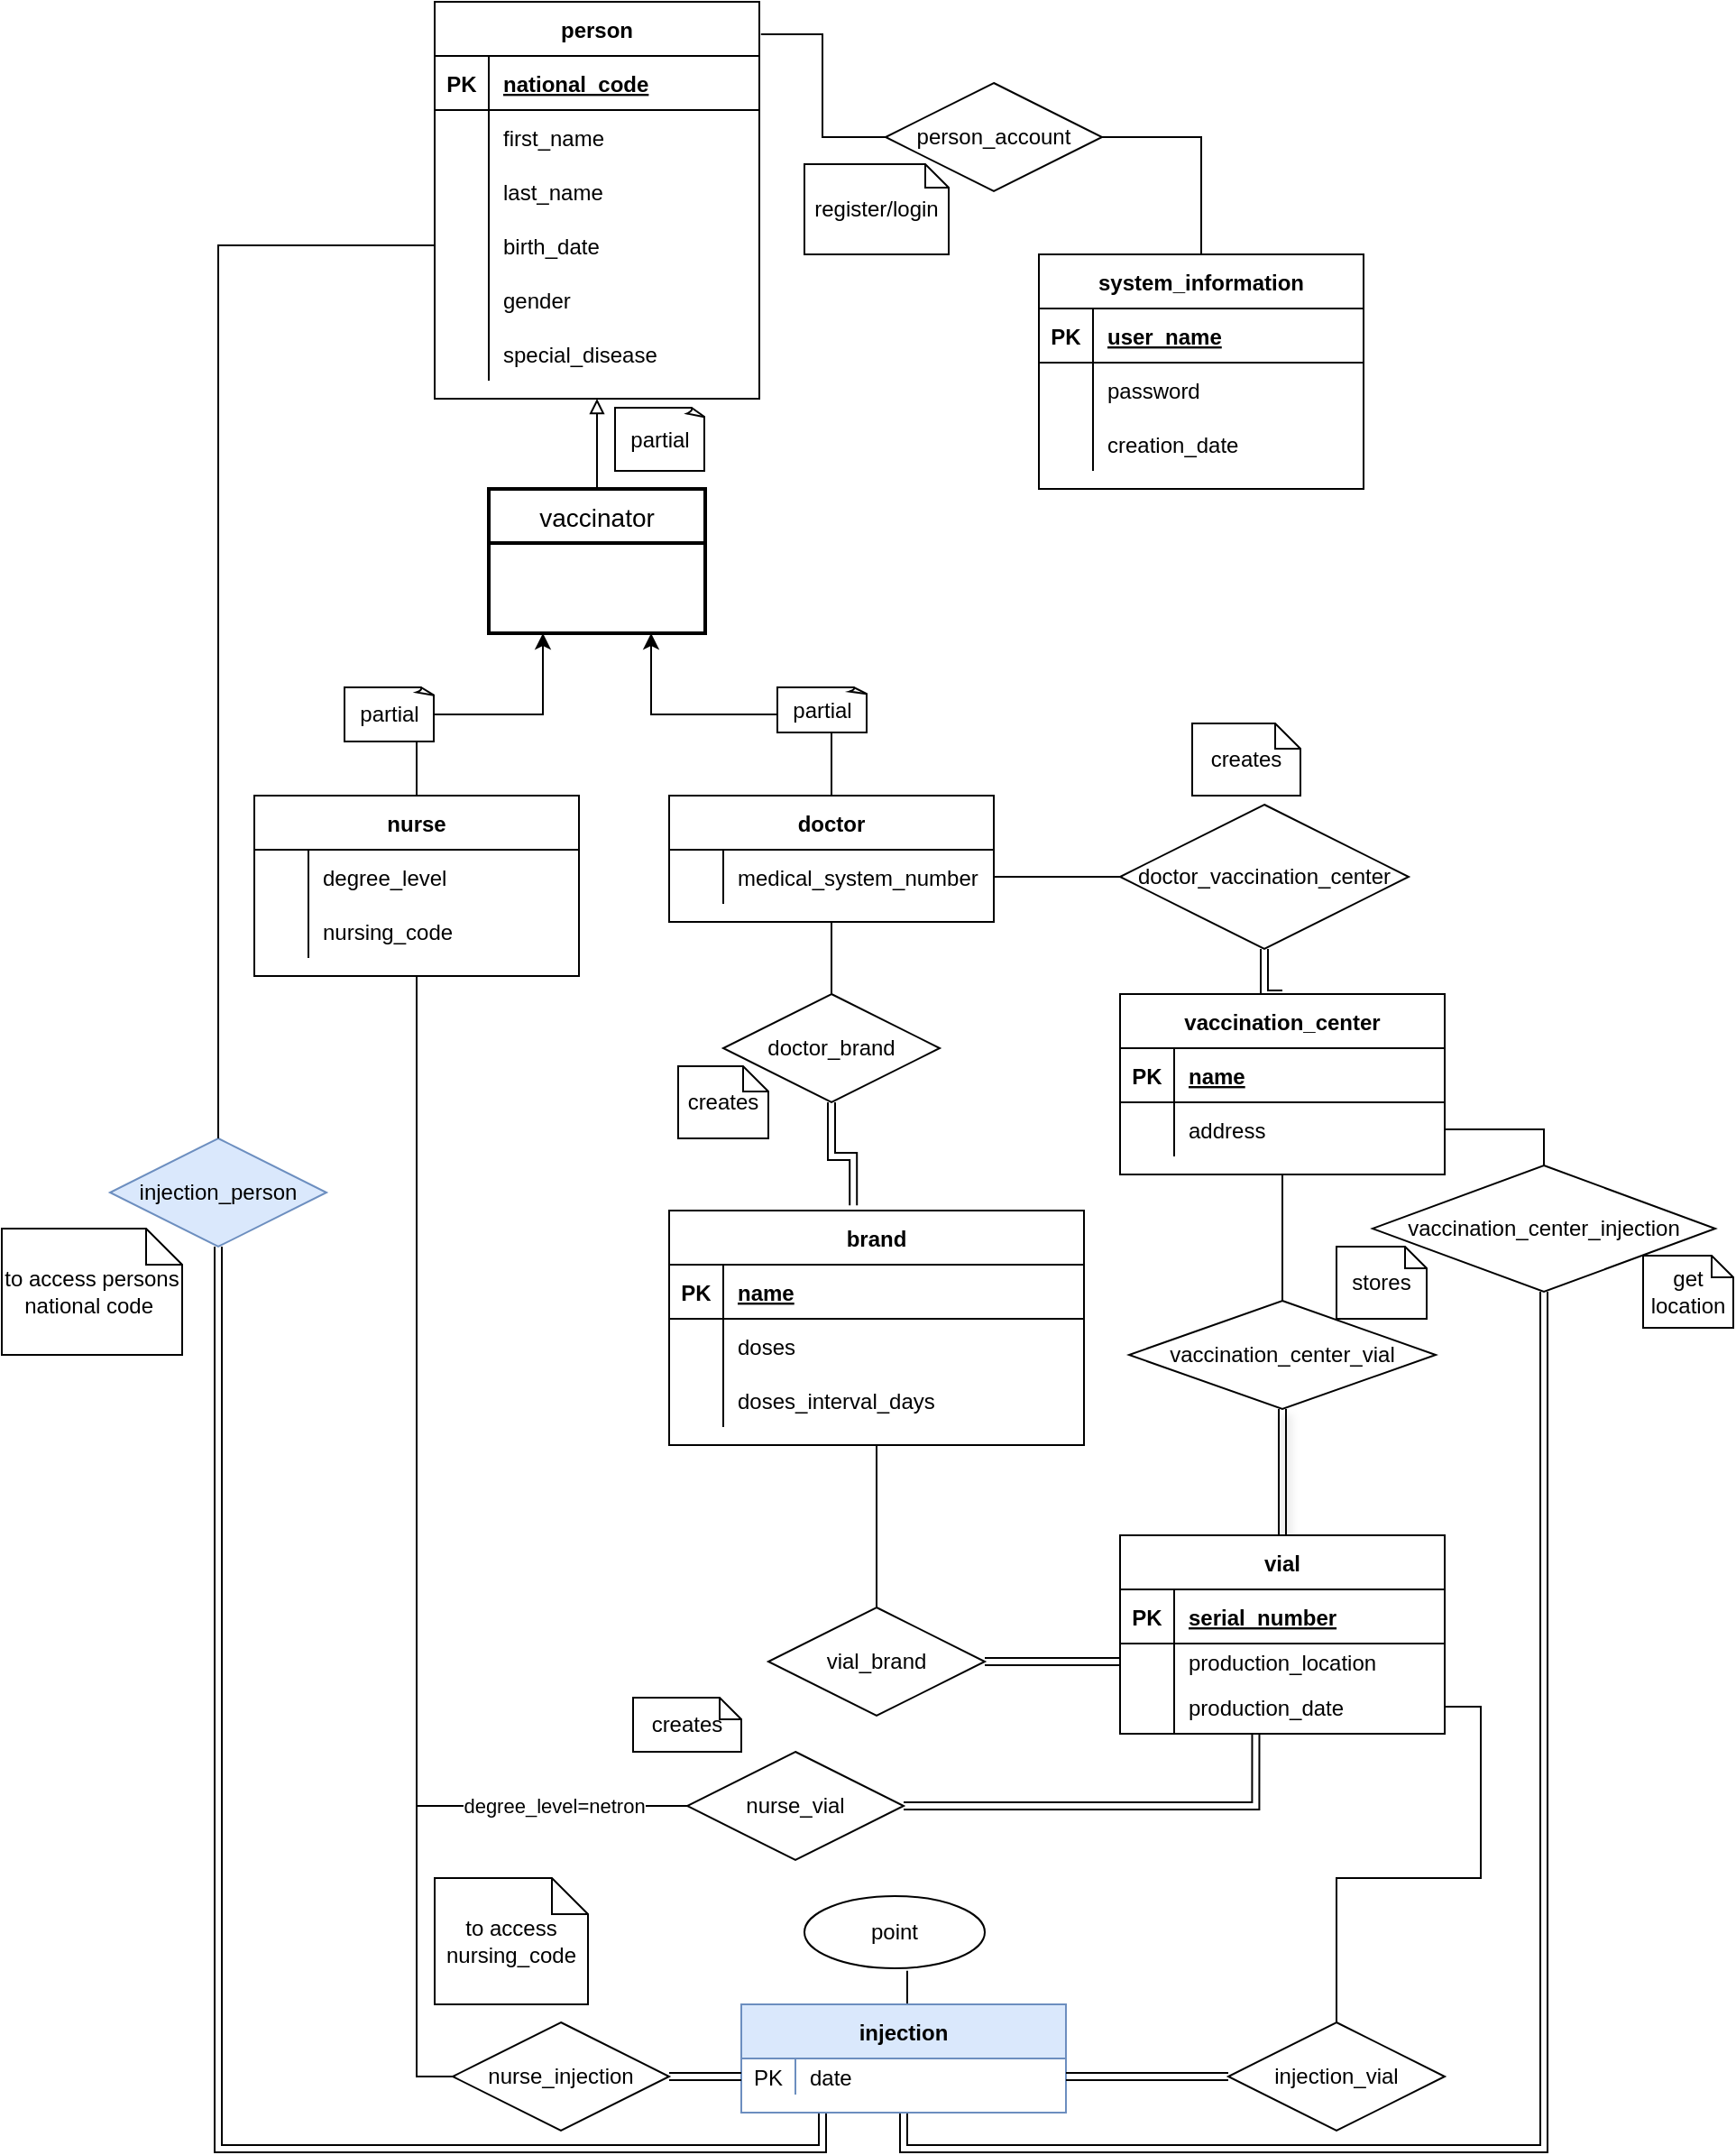 <mxfile version="16.4.0" type="device"><diagram id="-SqA8WhkCfZZmSfCyQbc" name="Page-1"><mxGraphModel dx="2212" dy="732" grid="1" gridSize="10" guides="1" tooltips="1" connect="1" arrows="1" fold="1" page="1" pageScale="1" pageWidth="850" pageHeight="1100" math="0" shadow="0"><root><mxCell id="0"/><mxCell id="1" parent="0"/><mxCell id="xe6KxDg4L-yxoqmv0NIB-1" value="person" style="shape=table;startSize=30;container=1;collapsible=1;childLayout=tableLayout;fixedRows=1;rowLines=0;fontStyle=1;align=center;resizeLast=1;" parent="1" vertex="1"><mxGeometry y="440" width="180" height="220" as="geometry"/></mxCell><mxCell id="xe6KxDg4L-yxoqmv0NIB-2" value="" style="shape=partialRectangle;collapsible=0;dropTarget=0;pointerEvents=0;fillColor=none;top=0;left=0;bottom=1;right=0;points=[[0,0.5],[1,0.5]];portConstraint=eastwest;" parent="xe6KxDg4L-yxoqmv0NIB-1" vertex="1"><mxGeometry y="30" width="180" height="30" as="geometry"/></mxCell><mxCell id="xe6KxDg4L-yxoqmv0NIB-3" value="PK" style="shape=partialRectangle;connectable=0;fillColor=none;top=0;left=0;bottom=0;right=0;fontStyle=1;overflow=hidden;" parent="xe6KxDg4L-yxoqmv0NIB-2" vertex="1"><mxGeometry width="30" height="30" as="geometry"><mxRectangle width="30" height="30" as="alternateBounds"/></mxGeometry></mxCell><mxCell id="xe6KxDg4L-yxoqmv0NIB-4" value="national_code" style="shape=partialRectangle;connectable=0;fillColor=none;top=0;left=0;bottom=0;right=0;align=left;spacingLeft=6;fontStyle=5;overflow=hidden;" parent="xe6KxDg4L-yxoqmv0NIB-2" vertex="1"><mxGeometry x="30" width="150" height="30" as="geometry"><mxRectangle width="150" height="30" as="alternateBounds"/></mxGeometry></mxCell><mxCell id="xe6KxDg4L-yxoqmv0NIB-5" value="" style="shape=partialRectangle;collapsible=0;dropTarget=0;pointerEvents=0;fillColor=none;top=0;left=0;bottom=0;right=0;points=[[0,0.5],[1,0.5]];portConstraint=eastwest;" parent="xe6KxDg4L-yxoqmv0NIB-1" vertex="1"><mxGeometry y="60" width="180" height="30" as="geometry"/></mxCell><mxCell id="xe6KxDg4L-yxoqmv0NIB-6" value="" style="shape=partialRectangle;connectable=0;fillColor=none;top=0;left=0;bottom=0;right=0;editable=1;overflow=hidden;" parent="xe6KxDg4L-yxoqmv0NIB-5" vertex="1"><mxGeometry width="30" height="30" as="geometry"><mxRectangle width="30" height="30" as="alternateBounds"/></mxGeometry></mxCell><mxCell id="xe6KxDg4L-yxoqmv0NIB-7" value="first_name" style="shape=partialRectangle;connectable=0;fillColor=none;top=0;left=0;bottom=0;right=0;align=left;spacingLeft=6;overflow=hidden;" parent="xe6KxDg4L-yxoqmv0NIB-5" vertex="1"><mxGeometry x="30" width="150" height="30" as="geometry"><mxRectangle width="150" height="30" as="alternateBounds"/></mxGeometry></mxCell><mxCell id="xe6KxDg4L-yxoqmv0NIB-8" value="" style="shape=partialRectangle;collapsible=0;dropTarget=0;pointerEvents=0;fillColor=none;top=0;left=0;bottom=0;right=0;points=[[0,0.5],[1,0.5]];portConstraint=eastwest;" parent="xe6KxDg4L-yxoqmv0NIB-1" vertex="1"><mxGeometry y="90" width="180" height="30" as="geometry"/></mxCell><mxCell id="xe6KxDg4L-yxoqmv0NIB-9" value="" style="shape=partialRectangle;connectable=0;fillColor=none;top=0;left=0;bottom=0;right=0;editable=1;overflow=hidden;" parent="xe6KxDg4L-yxoqmv0NIB-8" vertex="1"><mxGeometry width="30" height="30" as="geometry"><mxRectangle width="30" height="30" as="alternateBounds"/></mxGeometry></mxCell><mxCell id="xe6KxDg4L-yxoqmv0NIB-10" value="last_name" style="shape=partialRectangle;connectable=0;fillColor=none;top=0;left=0;bottom=0;right=0;align=left;spacingLeft=6;overflow=hidden;" parent="xe6KxDg4L-yxoqmv0NIB-8" vertex="1"><mxGeometry x="30" width="150" height="30" as="geometry"><mxRectangle width="150" height="30" as="alternateBounds"/></mxGeometry></mxCell><mxCell id="xe6KxDg4L-yxoqmv0NIB-11" value="" style="shape=partialRectangle;collapsible=0;dropTarget=0;pointerEvents=0;fillColor=none;top=0;left=0;bottom=0;right=0;points=[[0,0.5],[1,0.5]];portConstraint=eastwest;" parent="xe6KxDg4L-yxoqmv0NIB-1" vertex="1"><mxGeometry y="120" width="180" height="30" as="geometry"/></mxCell><mxCell id="xe6KxDg4L-yxoqmv0NIB-12" value="" style="shape=partialRectangle;connectable=0;fillColor=none;top=0;left=0;bottom=0;right=0;editable=1;overflow=hidden;" parent="xe6KxDg4L-yxoqmv0NIB-11" vertex="1"><mxGeometry width="30" height="30" as="geometry"><mxRectangle width="30" height="30" as="alternateBounds"/></mxGeometry></mxCell><mxCell id="xe6KxDg4L-yxoqmv0NIB-13" value="birth_date" style="shape=partialRectangle;connectable=0;fillColor=none;top=0;left=0;bottom=0;right=0;align=left;spacingLeft=6;overflow=hidden;" parent="xe6KxDg4L-yxoqmv0NIB-11" vertex="1"><mxGeometry x="30" width="150" height="30" as="geometry"><mxRectangle width="150" height="30" as="alternateBounds"/></mxGeometry></mxCell><mxCell id="xe6KxDg4L-yxoqmv0NIB-14" value="" style="shape=partialRectangle;collapsible=0;dropTarget=0;pointerEvents=0;fillColor=none;top=0;left=0;bottom=0;right=0;points=[[0,0.5],[1,0.5]];portConstraint=eastwest;" parent="xe6KxDg4L-yxoqmv0NIB-1" vertex="1"><mxGeometry y="150" width="180" height="30" as="geometry"/></mxCell><mxCell id="xe6KxDg4L-yxoqmv0NIB-15" value="" style="shape=partialRectangle;connectable=0;fillColor=none;top=0;left=0;bottom=0;right=0;editable=1;overflow=hidden;" parent="xe6KxDg4L-yxoqmv0NIB-14" vertex="1"><mxGeometry width="30" height="30" as="geometry"><mxRectangle width="30" height="30" as="alternateBounds"/></mxGeometry></mxCell><mxCell id="xe6KxDg4L-yxoqmv0NIB-16" value="gender" style="shape=partialRectangle;connectable=0;fillColor=none;top=0;left=0;bottom=0;right=0;align=left;spacingLeft=6;overflow=hidden;" parent="xe6KxDg4L-yxoqmv0NIB-14" vertex="1"><mxGeometry x="30" width="150" height="30" as="geometry"><mxRectangle width="150" height="30" as="alternateBounds"/></mxGeometry></mxCell><mxCell id="xe6KxDg4L-yxoqmv0NIB-17" value="" style="shape=partialRectangle;collapsible=0;dropTarget=0;pointerEvents=0;fillColor=none;top=0;left=0;bottom=0;right=0;points=[[0,0.5],[1,0.5]];portConstraint=eastwest;" parent="xe6KxDg4L-yxoqmv0NIB-1" vertex="1"><mxGeometry y="180" width="180" height="30" as="geometry"/></mxCell><mxCell id="xe6KxDg4L-yxoqmv0NIB-18" value="" style="shape=partialRectangle;connectable=0;fillColor=none;top=0;left=0;bottom=0;right=0;editable=1;overflow=hidden;" parent="xe6KxDg4L-yxoqmv0NIB-17" vertex="1"><mxGeometry width="30" height="30" as="geometry"><mxRectangle width="30" height="30" as="alternateBounds"/></mxGeometry></mxCell><mxCell id="xe6KxDg4L-yxoqmv0NIB-19" value="special_disease" style="shape=partialRectangle;connectable=0;fillColor=none;top=0;left=0;bottom=0;right=0;align=left;spacingLeft=6;overflow=hidden;" parent="xe6KxDg4L-yxoqmv0NIB-17" vertex="1"><mxGeometry x="30" width="150" height="30" as="geometry"><mxRectangle width="150" height="30" as="alternateBounds"/></mxGeometry></mxCell><mxCell id="xe6KxDg4L-yxoqmv0NIB-126" style="edgeStyle=orthogonalEdgeStyle;rounded=0;orthogonalLoop=1;jettySize=auto;html=1;exitX=0.5;exitY=0;exitDx=0;exitDy=0;entryX=0.5;entryY=1;entryDx=0;entryDy=0;endArrow=block;endFill=0;" parent="1" source="xe6KxDg4L-yxoqmv0NIB-101" target="xe6KxDg4L-yxoqmv0NIB-1" edge="1"><mxGeometry relative="1" as="geometry"/></mxCell><mxCell id="xe6KxDg4L-yxoqmv0NIB-101" value="vaccinator" style="swimlane;childLayout=stackLayout;horizontal=1;startSize=30;horizontalStack=0;rounded=0;fontSize=14;fontStyle=0;strokeWidth=2;resizeParent=0;resizeLast=1;shadow=0;dashed=0;align=center;" parent="1" vertex="1"><mxGeometry x="30" y="710" width="120" height="80" as="geometry"/></mxCell><mxCell id="aMYhm-E01YpvjXBqhboc-68" style="edgeStyle=orthogonalEdgeStyle;rounded=0;orthogonalLoop=1;jettySize=auto;html=1;exitX=0.5;exitY=0;exitDx=0;exitDy=0;entryX=0.25;entryY=1;entryDx=0;entryDy=0;endArrow=classic;endFill=1;" parent="1" source="xe6KxDg4L-yxoqmv0NIB-103" target="xe6KxDg4L-yxoqmv0NIB-101" edge="1"><mxGeometry relative="1" as="geometry"/></mxCell><mxCell id="ypaYY3Tiqb96zldgjo00-126" style="edgeStyle=orthogonalEdgeStyle;rounded=0;orthogonalLoop=1;jettySize=auto;html=1;exitX=0.5;exitY=1;exitDx=0;exitDy=0;entryX=0;entryY=0.5;entryDx=0;entryDy=0;endArrow=none;endFill=0;" parent="1" source="xe6KxDg4L-yxoqmv0NIB-103" target="ypaYY3Tiqb96zldgjo00-117" edge="1"><mxGeometry relative="1" as="geometry"/></mxCell><mxCell id="xe6KxDg4L-yxoqmv0NIB-103" value="nurse" style="shape=table;startSize=30;container=1;collapsible=1;childLayout=tableLayout;fixedRows=1;rowLines=0;fontStyle=1;align=center;resizeLast=1;" parent="1" vertex="1"><mxGeometry x="-100" y="880" width="180" height="100" as="geometry"/></mxCell><mxCell id="xe6KxDg4L-yxoqmv0NIB-107" value="" style="shape=partialRectangle;collapsible=0;dropTarget=0;pointerEvents=0;fillColor=none;top=0;left=0;bottom=0;right=0;points=[[0,0.5],[1,0.5]];portConstraint=eastwest;" parent="xe6KxDg4L-yxoqmv0NIB-103" vertex="1"><mxGeometry y="30" width="180" height="30" as="geometry"/></mxCell><mxCell id="xe6KxDg4L-yxoqmv0NIB-108" value="" style="shape=partialRectangle;connectable=0;fillColor=none;top=0;left=0;bottom=0;right=0;editable=1;overflow=hidden;" parent="xe6KxDg4L-yxoqmv0NIB-107" vertex="1"><mxGeometry width="30" height="30" as="geometry"><mxRectangle width="30" height="30" as="alternateBounds"/></mxGeometry></mxCell><mxCell id="xe6KxDg4L-yxoqmv0NIB-109" value="degree_level" style="shape=partialRectangle;connectable=0;fillColor=none;top=0;left=0;bottom=0;right=0;align=left;spacingLeft=6;overflow=hidden;" parent="xe6KxDg4L-yxoqmv0NIB-107" vertex="1"><mxGeometry x="30" width="150" height="30" as="geometry"><mxRectangle width="150" height="30" as="alternateBounds"/></mxGeometry></mxCell><mxCell id="xe6KxDg4L-yxoqmv0NIB-110" value="" style="shape=partialRectangle;collapsible=0;dropTarget=0;pointerEvents=0;fillColor=none;top=0;left=0;bottom=0;right=0;points=[[0,0.5],[1,0.5]];portConstraint=eastwest;" parent="xe6KxDg4L-yxoqmv0NIB-103" vertex="1"><mxGeometry y="60" width="180" height="30" as="geometry"/></mxCell><mxCell id="xe6KxDg4L-yxoqmv0NIB-111" value="" style="shape=partialRectangle;connectable=0;fillColor=none;top=0;left=0;bottom=0;right=0;editable=1;overflow=hidden;" parent="xe6KxDg4L-yxoqmv0NIB-110" vertex="1"><mxGeometry width="30" height="30" as="geometry"><mxRectangle width="30" height="30" as="alternateBounds"/></mxGeometry></mxCell><mxCell id="xe6KxDg4L-yxoqmv0NIB-112" value="nursing_code" style="shape=partialRectangle;connectable=0;fillColor=none;top=0;left=0;bottom=0;right=0;align=left;spacingLeft=6;overflow=hidden;" parent="xe6KxDg4L-yxoqmv0NIB-110" vertex="1"><mxGeometry x="30" width="150" height="30" as="geometry"><mxRectangle width="150" height="30" as="alternateBounds"/></mxGeometry></mxCell><mxCell id="aMYhm-E01YpvjXBqhboc-69" style="edgeStyle=orthogonalEdgeStyle;rounded=0;orthogonalLoop=1;jettySize=auto;html=1;exitX=0.5;exitY=0;exitDx=0;exitDy=0;entryX=0.75;entryY=1;entryDx=0;entryDy=0;endArrow=classic;endFill=1;" parent="1" source="xe6KxDg4L-yxoqmv0NIB-116" target="xe6KxDg4L-yxoqmv0NIB-101" edge="1"><mxGeometry relative="1" as="geometry"/></mxCell><mxCell id="xe6KxDg4L-yxoqmv0NIB-116" value="doctor" style="shape=table;startSize=30;container=1;collapsible=1;childLayout=tableLayout;fixedRows=1;rowLines=0;fontStyle=1;align=center;resizeLast=1;" parent="1" vertex="1"><mxGeometry x="130" y="880" width="180" height="70" as="geometry"><mxRectangle x="130" y="880" width="70" height="30" as="alternateBounds"/></mxGeometry></mxCell><mxCell id="xe6KxDg4L-yxoqmv0NIB-117" value="" style="shape=partialRectangle;collapsible=0;dropTarget=0;pointerEvents=0;fillColor=none;top=0;left=0;bottom=0;right=0;points=[[0,0.5],[1,0.5]];portConstraint=eastwest;" parent="xe6KxDg4L-yxoqmv0NIB-116" vertex="1"><mxGeometry y="30" width="180" height="30" as="geometry"/></mxCell><mxCell id="xe6KxDg4L-yxoqmv0NIB-118" value="" style="shape=partialRectangle;connectable=0;fillColor=none;top=0;left=0;bottom=0;right=0;editable=1;overflow=hidden;" parent="xe6KxDg4L-yxoqmv0NIB-117" vertex="1"><mxGeometry width="30" height="30" as="geometry"><mxRectangle width="30" height="30" as="alternateBounds"/></mxGeometry></mxCell><mxCell id="xe6KxDg4L-yxoqmv0NIB-119" value="medical_system_number" style="shape=partialRectangle;connectable=0;fillColor=none;top=0;left=0;bottom=0;right=0;align=left;spacingLeft=6;overflow=hidden;" parent="xe6KxDg4L-yxoqmv0NIB-117" vertex="1"><mxGeometry x="30" width="150" height="30" as="geometry"><mxRectangle width="150" height="30" as="alternateBounds"/></mxGeometry></mxCell><mxCell id="aMYhm-E01YpvjXBqhboc-71" value="partial" style="whiteSpace=wrap;html=1;shape=mxgraph.basic.document" parent="1" vertex="1"><mxGeometry x="-50" y="820" width="50" height="30" as="geometry"/></mxCell><mxCell id="aMYhm-E01YpvjXBqhboc-72" value="partial" style="whiteSpace=wrap;html=1;shape=mxgraph.basic.document" parent="1" vertex="1"><mxGeometry x="190" y="820" width="50" height="25" as="geometry"/></mxCell><mxCell id="aMYhm-E01YpvjXBqhboc-73" value="partial" style="whiteSpace=wrap;html=1;shape=mxgraph.basic.document" parent="1" vertex="1"><mxGeometry x="100" y="665" width="50" height="35" as="geometry"/></mxCell><mxCell id="ypaYY3Tiqb96zldgjo00-15" style="edgeStyle=orthogonalEdgeStyle;rounded=0;orthogonalLoop=1;jettySize=auto;html=1;exitX=0;exitY=0.5;exitDx=0;exitDy=0;entryX=1.005;entryY=0.082;entryDx=0;entryDy=0;entryPerimeter=0;endArrow=none;endFill=0;" parent="1" source="ypaYY3Tiqb96zldgjo00-14" target="xe6KxDg4L-yxoqmv0NIB-1" edge="1"><mxGeometry relative="1" as="geometry"/></mxCell><mxCell id="ypaYY3Tiqb96zldgjo00-14" value="person_account" style="shape=rhombus;perimeter=rhombusPerimeter;whiteSpace=wrap;html=1;align=center;" parent="1" vertex="1"><mxGeometry x="250" y="485" width="120" height="60" as="geometry"/></mxCell><mxCell id="ypaYY3Tiqb96zldgjo00-18" value="brand" style="shape=table;startSize=30;container=1;collapsible=1;childLayout=tableLayout;fixedRows=1;rowLines=0;fontStyle=1;align=center;resizeLast=1;" parent="1" vertex="1"><mxGeometry x="130" y="1110" width="230" height="130.0" as="geometry"/></mxCell><mxCell id="ypaYY3Tiqb96zldgjo00-19" value="" style="shape=tableRow;horizontal=0;startSize=0;swimlaneHead=0;swimlaneBody=0;fillColor=none;collapsible=0;dropTarget=0;points=[[0,0.5],[1,0.5]];portConstraint=eastwest;top=0;left=0;right=0;bottom=1;" parent="ypaYY3Tiqb96zldgjo00-18" vertex="1"><mxGeometry y="30" width="230" height="30" as="geometry"/></mxCell><mxCell id="ypaYY3Tiqb96zldgjo00-20" value="PK" style="shape=partialRectangle;connectable=0;fillColor=none;top=0;left=0;bottom=0;right=0;fontStyle=1;overflow=hidden;" parent="ypaYY3Tiqb96zldgjo00-19" vertex="1"><mxGeometry width="30" height="30" as="geometry"><mxRectangle width="30" height="30" as="alternateBounds"/></mxGeometry></mxCell><mxCell id="ypaYY3Tiqb96zldgjo00-21" value="name" style="shape=partialRectangle;connectable=0;fillColor=none;top=0;left=0;bottom=0;right=0;align=left;spacingLeft=6;fontStyle=5;overflow=hidden;" parent="ypaYY3Tiqb96zldgjo00-19" vertex="1"><mxGeometry x="30" width="200" height="30" as="geometry"><mxRectangle width="200" height="30" as="alternateBounds"/></mxGeometry></mxCell><mxCell id="ypaYY3Tiqb96zldgjo00-22" value="" style="shape=tableRow;horizontal=0;startSize=0;swimlaneHead=0;swimlaneBody=0;fillColor=none;collapsible=0;dropTarget=0;points=[[0,0.5],[1,0.5]];portConstraint=eastwest;top=0;left=0;right=0;bottom=0;" parent="ypaYY3Tiqb96zldgjo00-18" vertex="1"><mxGeometry y="60" width="230" height="30" as="geometry"/></mxCell><mxCell id="ypaYY3Tiqb96zldgjo00-23" value="" style="shape=partialRectangle;connectable=0;fillColor=none;top=0;left=0;bottom=0;right=0;editable=1;overflow=hidden;" parent="ypaYY3Tiqb96zldgjo00-22" vertex="1"><mxGeometry width="30" height="30" as="geometry"><mxRectangle width="30" height="30" as="alternateBounds"/></mxGeometry></mxCell><mxCell id="ypaYY3Tiqb96zldgjo00-24" value="doses" style="shape=partialRectangle;connectable=0;fillColor=none;top=0;left=0;bottom=0;right=0;align=left;spacingLeft=6;overflow=hidden;" parent="ypaYY3Tiqb96zldgjo00-22" vertex="1"><mxGeometry x="30" width="200" height="30" as="geometry"><mxRectangle width="200" height="30" as="alternateBounds"/></mxGeometry></mxCell><mxCell id="ypaYY3Tiqb96zldgjo00-25" value="" style="shape=tableRow;horizontal=0;startSize=0;swimlaneHead=0;swimlaneBody=0;fillColor=none;collapsible=0;dropTarget=0;points=[[0,0.5],[1,0.5]];portConstraint=eastwest;top=0;left=0;right=0;bottom=0;" parent="ypaYY3Tiqb96zldgjo00-18" vertex="1"><mxGeometry y="90" width="230" height="30" as="geometry"/></mxCell><mxCell id="ypaYY3Tiqb96zldgjo00-26" value="" style="shape=partialRectangle;connectable=0;fillColor=none;top=0;left=0;bottom=0;right=0;editable=1;overflow=hidden;" parent="ypaYY3Tiqb96zldgjo00-25" vertex="1"><mxGeometry width="30" height="30" as="geometry"><mxRectangle width="30" height="30" as="alternateBounds"/></mxGeometry></mxCell><mxCell id="ypaYY3Tiqb96zldgjo00-27" value="doses_interval_days" style="shape=partialRectangle;connectable=0;fillColor=none;top=0;left=0;bottom=0;right=0;align=left;spacingLeft=6;overflow=hidden;" parent="ypaYY3Tiqb96zldgjo00-25" vertex="1"><mxGeometry x="30" width="200" height="30" as="geometry"><mxRectangle width="200" height="30" as="alternateBounds"/></mxGeometry></mxCell><mxCell id="ypaYY3Tiqb96zldgjo00-32" style="edgeStyle=orthogonalEdgeStyle;rounded=0;orthogonalLoop=1;jettySize=auto;html=1;exitX=0.5;exitY=1;exitDx=0;exitDy=0;entryX=0.444;entryY=-0.022;entryDx=0;entryDy=0;entryPerimeter=0;endArrow=none;endFill=0;shape=link;" parent="1" source="ypaYY3Tiqb96zldgjo00-31" target="ypaYY3Tiqb96zldgjo00-18" edge="1"><mxGeometry relative="1" as="geometry"/></mxCell><mxCell id="zwspbSKbH6xlWPNcPcN6-9" style="edgeStyle=orthogonalEdgeStyle;rounded=0;orthogonalLoop=1;jettySize=auto;html=1;exitX=0.5;exitY=0;exitDx=0;exitDy=0;entryX=0.5;entryY=1;entryDx=0;entryDy=0;endArrow=none;endFill=0;" parent="1" source="ypaYY3Tiqb96zldgjo00-31" target="xe6KxDg4L-yxoqmv0NIB-116" edge="1"><mxGeometry relative="1" as="geometry"/></mxCell><mxCell id="ypaYY3Tiqb96zldgjo00-31" value="doctor_brand" style="shape=rhombus;perimeter=rhombusPerimeter;whiteSpace=wrap;html=1;align=center;" parent="1" vertex="1"><mxGeometry x="160" y="990" width="120" height="60" as="geometry"/></mxCell><mxCell id="ypaYY3Tiqb96zldgjo00-104" style="edgeStyle=orthogonalEdgeStyle;rounded=0;orthogonalLoop=1;jettySize=auto;html=1;exitX=0.5;exitY=0;exitDx=0;exitDy=0;entryX=0.5;entryY=1;entryDx=0;entryDy=0;endArrow=none;endFill=0;shape=link;" parent="1" source="ypaYY3Tiqb96zldgjo00-52" target="ypaYY3Tiqb96zldgjo00-69" edge="1"><mxGeometry relative="1" as="geometry"/></mxCell><mxCell id="ypaYY3Tiqb96zldgjo00-116" value="" style="edgeStyle=orthogonalEdgeStyle;rounded=0;orthogonalLoop=1;jettySize=auto;html=1;endArrow=none;endFill=0;" parent="1" source="ypaYY3Tiqb96zldgjo00-52" target="ypaYY3Tiqb96zldgjo00-100" edge="1"><mxGeometry relative="1" as="geometry"/></mxCell><mxCell id="ypaYY3Tiqb96zldgjo00-52" value="vaccination_center" style="shape=table;startSize=30;container=1;collapsible=1;childLayout=tableLayout;fixedRows=1;rowLines=0;fontStyle=1;align=center;resizeLast=1;" parent="1" vertex="1"><mxGeometry x="380" y="990" width="180" height="100" as="geometry"/></mxCell><mxCell id="ypaYY3Tiqb96zldgjo00-53" value="" style="shape=tableRow;horizontal=0;startSize=0;swimlaneHead=0;swimlaneBody=0;fillColor=none;collapsible=0;dropTarget=0;points=[[0,0.5],[1,0.5]];portConstraint=eastwest;top=0;left=0;right=0;bottom=1;" parent="ypaYY3Tiqb96zldgjo00-52" vertex="1"><mxGeometry y="30" width="180" height="30" as="geometry"/></mxCell><mxCell id="ypaYY3Tiqb96zldgjo00-54" value="PK" style="shape=partialRectangle;connectable=0;fillColor=none;top=0;left=0;bottom=0;right=0;fontStyle=1;overflow=hidden;" parent="ypaYY3Tiqb96zldgjo00-53" vertex="1"><mxGeometry width="30" height="30" as="geometry"><mxRectangle width="30" height="30" as="alternateBounds"/></mxGeometry></mxCell><mxCell id="ypaYY3Tiqb96zldgjo00-55" value="name" style="shape=partialRectangle;connectable=0;fillColor=none;top=0;left=0;bottom=0;right=0;align=left;spacingLeft=6;fontStyle=5;overflow=hidden;" parent="ypaYY3Tiqb96zldgjo00-53" vertex="1"><mxGeometry x="30" width="150" height="30" as="geometry"><mxRectangle width="150" height="30" as="alternateBounds"/></mxGeometry></mxCell><mxCell id="ypaYY3Tiqb96zldgjo00-56" value="" style="shape=tableRow;horizontal=0;startSize=0;swimlaneHead=0;swimlaneBody=0;fillColor=none;collapsible=0;dropTarget=0;points=[[0,0.5],[1,0.5]];portConstraint=eastwest;top=0;left=0;right=0;bottom=0;" parent="ypaYY3Tiqb96zldgjo00-52" vertex="1"><mxGeometry y="60" width="180" height="30" as="geometry"/></mxCell><mxCell id="ypaYY3Tiqb96zldgjo00-57" value="" style="shape=partialRectangle;connectable=0;fillColor=none;top=0;left=0;bottom=0;right=0;editable=1;overflow=hidden;" parent="ypaYY3Tiqb96zldgjo00-56" vertex="1"><mxGeometry width="30" height="30" as="geometry"><mxRectangle width="30" height="30" as="alternateBounds"/></mxGeometry></mxCell><mxCell id="ypaYY3Tiqb96zldgjo00-58" value="address" style="shape=partialRectangle;connectable=0;fillColor=none;top=0;left=0;bottom=0;right=0;align=left;spacingLeft=6;overflow=hidden;" parent="ypaYY3Tiqb96zldgjo00-56" vertex="1"><mxGeometry x="30" width="150" height="30" as="geometry"><mxRectangle width="150" height="30" as="alternateBounds"/></mxGeometry></mxCell><mxCell id="ypaYY3Tiqb96zldgjo00-69" value="doctor_vaccination_center" style="shape=rhombus;perimeter=rhombusPerimeter;whiteSpace=wrap;html=1;align=center;" parent="1" vertex="1"><mxGeometry x="380" y="885" width="160" height="80" as="geometry"/></mxCell><mxCell id="ypaYY3Tiqb96zldgjo00-70" style="edgeStyle=orthogonalEdgeStyle;rounded=0;orthogonalLoop=1;jettySize=auto;html=1;exitX=1;exitY=0.5;exitDx=0;exitDy=0;entryX=0;entryY=0.5;entryDx=0;entryDy=0;endArrow=none;endFill=0;" parent="1" source="xe6KxDg4L-yxoqmv0NIB-117" target="ypaYY3Tiqb96zldgjo00-69" edge="1"><mxGeometry relative="1" as="geometry"/></mxCell><mxCell id="CESriM4jJDeyaFGReE5--1" style="edgeStyle=orthogonalEdgeStyle;rounded=0;orthogonalLoop=1;jettySize=auto;html=1;exitX=0.5;exitY=0;exitDx=0;exitDy=0;entryX=1;entryY=0.5;entryDx=0;entryDy=0;endArrow=none;endFill=0;" parent="1" source="ypaYY3Tiqb96zldgjo00-72" target="ypaYY3Tiqb96zldgjo00-14" edge="1"><mxGeometry relative="1" as="geometry"/></mxCell><mxCell id="ypaYY3Tiqb96zldgjo00-72" value="system_information" style="shape=table;startSize=30;container=1;collapsible=1;childLayout=tableLayout;fixedRows=1;rowLines=0;fontStyle=1;align=center;resizeLast=1;" parent="1" vertex="1"><mxGeometry x="335" y="580" width="180" height="130" as="geometry"/></mxCell><mxCell id="ypaYY3Tiqb96zldgjo00-73" value="" style="shape=tableRow;horizontal=0;startSize=0;swimlaneHead=0;swimlaneBody=0;fillColor=none;collapsible=0;dropTarget=0;points=[[0,0.5],[1,0.5]];portConstraint=eastwest;top=0;left=0;right=0;bottom=1;" parent="ypaYY3Tiqb96zldgjo00-72" vertex="1"><mxGeometry y="30" width="180" height="30" as="geometry"/></mxCell><mxCell id="ypaYY3Tiqb96zldgjo00-74" value="PK" style="shape=partialRectangle;connectable=0;fillColor=none;top=0;left=0;bottom=0;right=0;fontStyle=1;overflow=hidden;" parent="ypaYY3Tiqb96zldgjo00-73" vertex="1"><mxGeometry width="30" height="30" as="geometry"><mxRectangle width="30" height="30" as="alternateBounds"/></mxGeometry></mxCell><mxCell id="ypaYY3Tiqb96zldgjo00-75" value="user_name" style="shape=partialRectangle;connectable=0;fillColor=none;top=0;left=0;bottom=0;right=0;align=left;spacingLeft=6;fontStyle=5;overflow=hidden;" parent="ypaYY3Tiqb96zldgjo00-73" vertex="1"><mxGeometry x="30" width="150" height="30" as="geometry"><mxRectangle width="150" height="30" as="alternateBounds"/></mxGeometry></mxCell><mxCell id="ypaYY3Tiqb96zldgjo00-76" value="" style="shape=tableRow;horizontal=0;startSize=0;swimlaneHead=0;swimlaneBody=0;fillColor=none;collapsible=0;dropTarget=0;points=[[0,0.5],[1,0.5]];portConstraint=eastwest;top=0;left=0;right=0;bottom=0;" parent="ypaYY3Tiqb96zldgjo00-72" vertex="1"><mxGeometry y="60" width="180" height="30" as="geometry"/></mxCell><mxCell id="ypaYY3Tiqb96zldgjo00-77" value="" style="shape=partialRectangle;connectable=0;fillColor=none;top=0;left=0;bottom=0;right=0;editable=1;overflow=hidden;" parent="ypaYY3Tiqb96zldgjo00-76" vertex="1"><mxGeometry width="30" height="30" as="geometry"><mxRectangle width="30" height="30" as="alternateBounds"/></mxGeometry></mxCell><mxCell id="ypaYY3Tiqb96zldgjo00-78" value="password" style="shape=partialRectangle;connectable=0;fillColor=none;top=0;left=0;bottom=0;right=0;align=left;spacingLeft=6;overflow=hidden;" parent="ypaYY3Tiqb96zldgjo00-76" vertex="1"><mxGeometry x="30" width="150" height="30" as="geometry"><mxRectangle width="150" height="30" as="alternateBounds"/></mxGeometry></mxCell><mxCell id="ypaYY3Tiqb96zldgjo00-79" value="" style="shape=tableRow;horizontal=0;startSize=0;swimlaneHead=0;swimlaneBody=0;fillColor=none;collapsible=0;dropTarget=0;points=[[0,0.5],[1,0.5]];portConstraint=eastwest;top=0;left=0;right=0;bottom=0;" parent="ypaYY3Tiqb96zldgjo00-72" vertex="1"><mxGeometry y="90" width="180" height="30" as="geometry"/></mxCell><mxCell id="ypaYY3Tiqb96zldgjo00-80" value="" style="shape=partialRectangle;connectable=0;fillColor=none;top=0;left=0;bottom=0;right=0;editable=1;overflow=hidden;" parent="ypaYY3Tiqb96zldgjo00-79" vertex="1"><mxGeometry width="30" height="30" as="geometry"><mxRectangle width="30" height="30" as="alternateBounds"/></mxGeometry></mxCell><mxCell id="ypaYY3Tiqb96zldgjo00-81" value="creation_date" style="shape=partialRectangle;connectable=0;fillColor=none;top=0;left=0;bottom=0;right=0;align=left;spacingLeft=6;overflow=hidden;" parent="ypaYY3Tiqb96zldgjo00-79" vertex="1"><mxGeometry x="30" width="150" height="30" as="geometry"><mxRectangle width="150" height="30" as="alternateBounds"/></mxGeometry></mxCell><mxCell id="ypaYY3Tiqb96zldgjo00-100" value="vaccination_center_vial" style="shape=rhombus;perimeter=rhombusPerimeter;whiteSpace=wrap;html=1;align=center;" parent="1" vertex="1"><mxGeometry x="385" y="1160" width="170" height="60" as="geometry"/></mxCell><mxCell id="ypaYY3Tiqb96zldgjo00-115" style="edgeStyle=orthogonalEdgeStyle;rounded=0;orthogonalLoop=1;jettySize=auto;html=1;exitX=0.5;exitY=0;exitDx=0;exitDy=0;entryX=0.5;entryY=1;entryDx=0;entryDy=0;endArrow=none;endFill=0;shadow=1;shape=link;" parent="1" source="ypaYY3Tiqb96zldgjo00-105" target="ypaYY3Tiqb96zldgjo00-100" edge="1"><mxGeometry relative="1" as="geometry"/></mxCell><mxCell id="ypaYY3Tiqb96zldgjo00-105" value="vial" style="shape=table;startSize=30;container=1;collapsible=1;childLayout=tableLayout;fixedRows=1;rowLines=0;fontStyle=1;align=center;resizeLast=1;" parent="1" vertex="1"><mxGeometry x="380" y="1290" width="180" height="110" as="geometry"/></mxCell><mxCell id="ypaYY3Tiqb96zldgjo00-106" value="" style="shape=partialRectangle;collapsible=0;dropTarget=0;pointerEvents=0;fillColor=none;top=0;left=0;bottom=1;right=0;points=[[0,0.5],[1,0.5]];portConstraint=eastwest;" parent="ypaYY3Tiqb96zldgjo00-105" vertex="1"><mxGeometry y="30" width="180" height="30" as="geometry"/></mxCell><mxCell id="ypaYY3Tiqb96zldgjo00-107" value="PK" style="shape=partialRectangle;connectable=0;fillColor=none;top=0;left=0;bottom=0;right=0;fontStyle=1;overflow=hidden;" parent="ypaYY3Tiqb96zldgjo00-106" vertex="1"><mxGeometry width="30" height="30" as="geometry"><mxRectangle width="30" height="30" as="alternateBounds"/></mxGeometry></mxCell><mxCell id="ypaYY3Tiqb96zldgjo00-108" value="serial_number" style="shape=partialRectangle;connectable=0;fillColor=none;top=0;left=0;bottom=0;right=0;align=left;spacingLeft=6;fontStyle=5;overflow=hidden;" parent="ypaYY3Tiqb96zldgjo00-106" vertex="1"><mxGeometry x="30" width="150" height="30" as="geometry"><mxRectangle width="150" height="30" as="alternateBounds"/></mxGeometry></mxCell><mxCell id="ypaYY3Tiqb96zldgjo00-109" value="" style="shape=partialRectangle;collapsible=0;dropTarget=0;pointerEvents=0;fillColor=none;top=0;left=0;bottom=0;right=0;points=[[0,0.5],[1,0.5]];portConstraint=eastwest;" parent="ypaYY3Tiqb96zldgjo00-105" vertex="1"><mxGeometry y="60" width="180" height="20" as="geometry"/></mxCell><mxCell id="ypaYY3Tiqb96zldgjo00-110" value="" style="shape=partialRectangle;connectable=0;fillColor=none;top=0;left=0;bottom=0;right=0;editable=1;overflow=hidden;" parent="ypaYY3Tiqb96zldgjo00-109" vertex="1"><mxGeometry width="30" height="20" as="geometry"><mxRectangle width="30" height="20" as="alternateBounds"/></mxGeometry></mxCell><mxCell id="ypaYY3Tiqb96zldgjo00-111" value="production_location" style="shape=partialRectangle;connectable=0;fillColor=none;top=0;left=0;bottom=0;right=0;align=left;spacingLeft=6;overflow=hidden;" parent="ypaYY3Tiqb96zldgjo00-109" vertex="1"><mxGeometry x="30" width="150" height="20" as="geometry"><mxRectangle width="150" height="20" as="alternateBounds"/></mxGeometry></mxCell><mxCell id="ypaYY3Tiqb96zldgjo00-112" value="" style="shape=partialRectangle;collapsible=0;dropTarget=0;pointerEvents=0;fillColor=none;top=0;left=0;bottom=0;right=0;points=[[0,0.5],[1,0.5]];portConstraint=eastwest;" parent="ypaYY3Tiqb96zldgjo00-105" vertex="1"><mxGeometry y="80" width="180" height="30" as="geometry"/></mxCell><mxCell id="ypaYY3Tiqb96zldgjo00-113" value="" style="shape=partialRectangle;connectable=0;fillColor=none;top=0;left=0;bottom=0;right=0;editable=1;overflow=hidden;" parent="ypaYY3Tiqb96zldgjo00-112" vertex="1"><mxGeometry width="30" height="30" as="geometry"><mxRectangle width="30" height="30" as="alternateBounds"/></mxGeometry></mxCell><mxCell id="ypaYY3Tiqb96zldgjo00-114" value="production_date" style="shape=partialRectangle;connectable=0;fillColor=none;top=0;left=0;bottom=0;right=0;align=left;spacingLeft=6;overflow=hidden;" parent="ypaYY3Tiqb96zldgjo00-112" vertex="1"><mxGeometry x="30" width="150" height="30" as="geometry"><mxRectangle width="150" height="30" as="alternateBounds"/></mxGeometry></mxCell><mxCell id="ypaYY3Tiqb96zldgjo00-117" value="nurse_injection" style="shape=rhombus;perimeter=rhombusPerimeter;whiteSpace=wrap;html=1;align=center;" parent="1" vertex="1"><mxGeometry x="10" y="1560" width="120" height="60" as="geometry"/></mxCell><mxCell id="ypaYY3Tiqb96zldgjo00-130" style="edgeStyle=orthogonalEdgeStyle;rounded=0;orthogonalLoop=1;jettySize=auto;html=1;exitX=0;exitY=0.5;exitDx=0;exitDy=0;endArrow=none;endFill=0;entryX=0.5;entryY=1;entryDx=0;entryDy=0;" parent="1" source="ypaYY3Tiqb96zldgjo00-128" target="xe6KxDg4L-yxoqmv0NIB-103" edge="1"><mxGeometry relative="1" as="geometry"><mxPoint x="-10" y="1549.667" as="targetPoint"/></mxGeometry></mxCell><mxCell id="ypaYY3Tiqb96zldgjo00-131" value="degree_level=netron" style="edgeLabel;html=1;align=center;verticalAlign=middle;resizable=0;points=[];" parent="ypaYY3Tiqb96zldgjo00-130" vertex="1" connectable="0"><mxGeometry x="-0.755" relative="1" as="geometry"><mxPoint as="offset"/></mxGeometry></mxCell><mxCell id="zwspbSKbH6xlWPNcPcN6-11" style="edgeStyle=orthogonalEdgeStyle;rounded=0;orthogonalLoop=1;jettySize=auto;html=1;exitX=1;exitY=0.5;exitDx=0;exitDy=0;entryX=0.418;entryY=1.012;entryDx=0;entryDy=0;entryPerimeter=0;endArrow=none;endFill=0;shape=link;" parent="1" source="ypaYY3Tiqb96zldgjo00-128" target="ypaYY3Tiqb96zldgjo00-112" edge="1"><mxGeometry relative="1" as="geometry"/></mxCell><mxCell id="ypaYY3Tiqb96zldgjo00-128" value="nurse_vial" style="shape=rhombus;perimeter=rhombusPerimeter;whiteSpace=wrap;html=1;align=center;" parent="1" vertex="1"><mxGeometry x="140" y="1410" width="120" height="60" as="geometry"/></mxCell><mxCell id="ypaYY3Tiqb96zldgjo00-138" style="edgeStyle=orthogonalEdgeStyle;rounded=0;orthogonalLoop=1;jettySize=auto;html=1;exitX=0.5;exitY=0;exitDx=0;exitDy=0;entryX=0.5;entryY=1;entryDx=0;entryDy=0;endArrow=none;endFill=0;" parent="1" source="ypaYY3Tiqb96zldgjo00-136" target="ypaYY3Tiqb96zldgjo00-18" edge="1"><mxGeometry relative="1" as="geometry"/></mxCell><mxCell id="zwspbSKbH6xlWPNcPcN6-3" style="edgeStyle=orthogonalEdgeStyle;rounded=0;orthogonalLoop=1;jettySize=auto;html=1;exitX=1;exitY=0.5;exitDx=0;exitDy=0;entryX=0;entryY=0.5;entryDx=0;entryDy=0;endArrow=none;endFill=0;shape=link;" parent="1" source="ypaYY3Tiqb96zldgjo00-136" target="ypaYY3Tiqb96zldgjo00-109" edge="1"><mxGeometry relative="1" as="geometry"/></mxCell><mxCell id="ypaYY3Tiqb96zldgjo00-136" value="vial_brand" style="shape=rhombus;perimeter=rhombusPerimeter;whiteSpace=wrap;html=1;align=center;" parent="1" vertex="1"><mxGeometry x="185" y="1330" width="120" height="60" as="geometry"/></mxCell><mxCell id="ypaYY3Tiqb96zldgjo00-158" style="edgeStyle=orthogonalEdgeStyle;rounded=0;orthogonalLoop=1;jettySize=auto;html=1;exitX=0.5;exitY=1;exitDx=0;exitDy=0;entryX=0.5;entryY=1;entryDx=0;entryDy=0;endArrow=none;endFill=0;shape=link;" parent="1" source="ypaYY3Tiqb96zldgjo00-139" target="ypaYY3Tiqb96zldgjo00-156" edge="1"><mxGeometry relative="1" as="geometry"/></mxCell><mxCell id="zwspbSKbH6xlWPNcPcN6-15" style="edgeStyle=orthogonalEdgeStyle;rounded=0;orthogonalLoop=1;jettySize=auto;html=1;exitX=0.25;exitY=1;exitDx=0;exitDy=0;entryX=0.5;entryY=1;entryDx=0;entryDy=0;endArrow=none;endFill=0;shape=link;" parent="1" source="ypaYY3Tiqb96zldgjo00-139" target="zwspbSKbH6xlWPNcPcN6-12" edge="1"><mxGeometry relative="1" as="geometry"/></mxCell><mxCell id="qbzNsBizTJrRT5H_hxJB-5" style="edgeStyle=orthogonalEdgeStyle;rounded=0;orthogonalLoop=1;jettySize=auto;html=1;exitX=0.5;exitY=0;exitDx=0;exitDy=0;entryX=0.57;entryY=1.033;entryDx=0;entryDy=0;entryPerimeter=0;endArrow=none;endFill=0;" edge="1" parent="1" source="ypaYY3Tiqb96zldgjo00-139" target="qbzNsBizTJrRT5H_hxJB-4"><mxGeometry relative="1" as="geometry"/></mxCell><mxCell id="ypaYY3Tiqb96zldgjo00-139" value="injection" style="shape=table;startSize=30;container=1;collapsible=1;childLayout=tableLayout;fixedRows=1;rowLines=0;fontStyle=1;align=center;resizeLast=1;rounded=0;fillColor=#dae8fc;strokeColor=#6c8ebf;" parent="1" vertex="1"><mxGeometry x="170" y="1550" width="180" height="60" as="geometry"/></mxCell><mxCell id="ypaYY3Tiqb96zldgjo00-143" value="" style="shape=tableRow;horizontal=0;startSize=0;swimlaneHead=0;swimlaneBody=0;fillColor=none;collapsible=0;dropTarget=0;points=[[0,0.5],[1,0.5]];portConstraint=eastwest;top=0;left=0;right=0;bottom=0;" parent="ypaYY3Tiqb96zldgjo00-139" vertex="1"><mxGeometry y="30" width="180" height="20" as="geometry"/></mxCell><mxCell id="ypaYY3Tiqb96zldgjo00-144" value="PK" style="shape=partialRectangle;connectable=0;fillColor=none;top=0;left=0;bottom=0;right=0;editable=1;overflow=hidden;" parent="ypaYY3Tiqb96zldgjo00-143" vertex="1"><mxGeometry width="30" height="20" as="geometry"><mxRectangle width="30" height="20" as="alternateBounds"/></mxGeometry></mxCell><mxCell id="ypaYY3Tiqb96zldgjo00-145" value="date" style="shape=partialRectangle;connectable=0;fillColor=none;top=0;left=0;bottom=0;right=0;align=left;spacingLeft=6;overflow=hidden;" parent="ypaYY3Tiqb96zldgjo00-143" vertex="1"><mxGeometry x="30" width="150" height="20" as="geometry"><mxRectangle width="150" height="20" as="alternateBounds"/></mxGeometry></mxCell><mxCell id="ypaYY3Tiqb96zldgjo00-152" style="edgeStyle=orthogonalEdgeStyle;rounded=0;orthogonalLoop=1;jettySize=auto;html=1;exitX=0;exitY=0.5;exitDx=0;exitDy=0;entryX=1;entryY=0.5;entryDx=0;entryDy=0;endArrow=none;endFill=0;shape=link;" parent="1" source="ypaYY3Tiqb96zldgjo00-143" target="ypaYY3Tiqb96zldgjo00-117" edge="1"><mxGeometry relative="1" as="geometry"/></mxCell><mxCell id="zwspbSKbH6xlWPNcPcN6-17" style="edgeStyle=orthogonalEdgeStyle;rounded=0;orthogonalLoop=1;jettySize=auto;html=1;exitX=0.5;exitY=0;exitDx=0;exitDy=0;endArrow=none;endFill=0;" parent="1" source="ypaYY3Tiqb96zldgjo00-153" target="ypaYY3Tiqb96zldgjo00-112" edge="1"><mxGeometry relative="1" as="geometry"/></mxCell><mxCell id="ypaYY3Tiqb96zldgjo00-153" value="injection_vial" style="shape=rhombus;perimeter=rhombusPerimeter;whiteSpace=wrap;html=1;align=center;" parent="1" vertex="1"><mxGeometry x="440" y="1560" width="120" height="60" as="geometry"/></mxCell><mxCell id="ypaYY3Tiqb96zldgjo00-154" style="edgeStyle=orthogonalEdgeStyle;rounded=0;orthogonalLoop=1;jettySize=auto;html=1;exitX=1;exitY=0.5;exitDx=0;exitDy=0;entryX=0;entryY=0.5;entryDx=0;entryDy=0;endArrow=none;endFill=0;shape=link;" parent="1" source="ypaYY3Tiqb96zldgjo00-143" target="ypaYY3Tiqb96zldgjo00-153" edge="1"><mxGeometry relative="1" as="geometry"/></mxCell><mxCell id="ypaYY3Tiqb96zldgjo00-156" value="vaccination_center_injection" style="shape=rhombus;perimeter=rhombusPerimeter;whiteSpace=wrap;html=1;align=center;" parent="1" vertex="1"><mxGeometry x="520" y="1085" width="190" height="70" as="geometry"/></mxCell><mxCell id="ypaYY3Tiqb96zldgjo00-157" style="edgeStyle=orthogonalEdgeStyle;rounded=0;orthogonalLoop=1;jettySize=auto;html=1;exitX=1;exitY=0.5;exitDx=0;exitDy=0;entryX=0.5;entryY=0;entryDx=0;entryDy=0;endArrow=none;endFill=0;" parent="1" source="ypaYY3Tiqb96zldgjo00-56" target="ypaYY3Tiqb96zldgjo00-156" edge="1"><mxGeometry relative="1" as="geometry"/></mxCell><mxCell id="zwspbSKbH6xlWPNcPcN6-12" value="injection_person" style="shape=rhombus;perimeter=rhombusPerimeter;whiteSpace=wrap;html=1;align=center;fillColor=#dae8fc;strokeColor=#6c8ebf;" parent="1" vertex="1"><mxGeometry x="-180" y="1070" width="120" height="60" as="geometry"/></mxCell><mxCell id="zwspbSKbH6xlWPNcPcN6-16" style="edgeStyle=orthogonalEdgeStyle;rounded=0;orthogonalLoop=1;jettySize=auto;html=1;exitX=0;exitY=0.5;exitDx=0;exitDy=0;entryX=0.5;entryY=0;entryDx=0;entryDy=0;endArrow=none;endFill=0;" parent="1" source="xe6KxDg4L-yxoqmv0NIB-11" target="zwspbSKbH6xlWPNcPcN6-12" edge="1"><mxGeometry relative="1" as="geometry"/></mxCell><mxCell id="zwspbSKbH6xlWPNcPcN6-23" value="to access persons national code&amp;nbsp;" style="shape=note;size=20;whiteSpace=wrap;html=1;" parent="1" vertex="1"><mxGeometry x="-240" y="1120" width="100" height="70" as="geometry"/></mxCell><mxCell id="zwspbSKbH6xlWPNcPcN6-24" value="to access nursing_code" style="shape=note;size=20;whiteSpace=wrap;html=1;" parent="1" vertex="1"><mxGeometry y="1480" width="85" height="70" as="geometry"/></mxCell><mxCell id="ORAAzn5inVz9VvYpQq2R-1" value="creates" style="shape=note;size=14;whiteSpace=wrap;html=1;" parent="1" vertex="1"><mxGeometry x="420" y="840" width="60" height="40" as="geometry"/></mxCell><mxCell id="ORAAzn5inVz9VvYpQq2R-2" value="creates" style="shape=note;size=14;whiteSpace=wrap;html=1;" parent="1" vertex="1"><mxGeometry x="135" y="1030" width="50" height="40" as="geometry"/></mxCell><mxCell id="ORAAzn5inVz9VvYpQq2R-3" value="register/login" style="shape=note;size=13;whiteSpace=wrap;html=1;" parent="1" vertex="1"><mxGeometry x="205" y="530" width="80" height="50" as="geometry"/></mxCell><mxCell id="ORAAzn5inVz9VvYpQq2R-4" value="creates" style="shape=note;size=12;whiteSpace=wrap;html=1;" parent="1" vertex="1"><mxGeometry x="110" y="1380" width="60" height="30" as="geometry"/></mxCell><mxCell id="ORAAzn5inVz9VvYpQq2R-5" value="stores" style="shape=note;size=12;whiteSpace=wrap;html=1;" parent="1" vertex="1"><mxGeometry x="500" y="1130" width="50" height="40" as="geometry"/></mxCell><mxCell id="ORAAzn5inVz9VvYpQq2R-6" value="get location" style="shape=note;size=12;whiteSpace=wrap;html=1;" parent="1" vertex="1"><mxGeometry x="670" y="1135" width="50" height="40" as="geometry"/></mxCell><mxCell id="qbzNsBizTJrRT5H_hxJB-4" value="point" style="ellipse;whiteSpace=wrap;html=1;align=center;" vertex="1" parent="1"><mxGeometry x="205" y="1490" width="100" height="40" as="geometry"/></mxCell></root></mxGraphModel></diagram></mxfile>